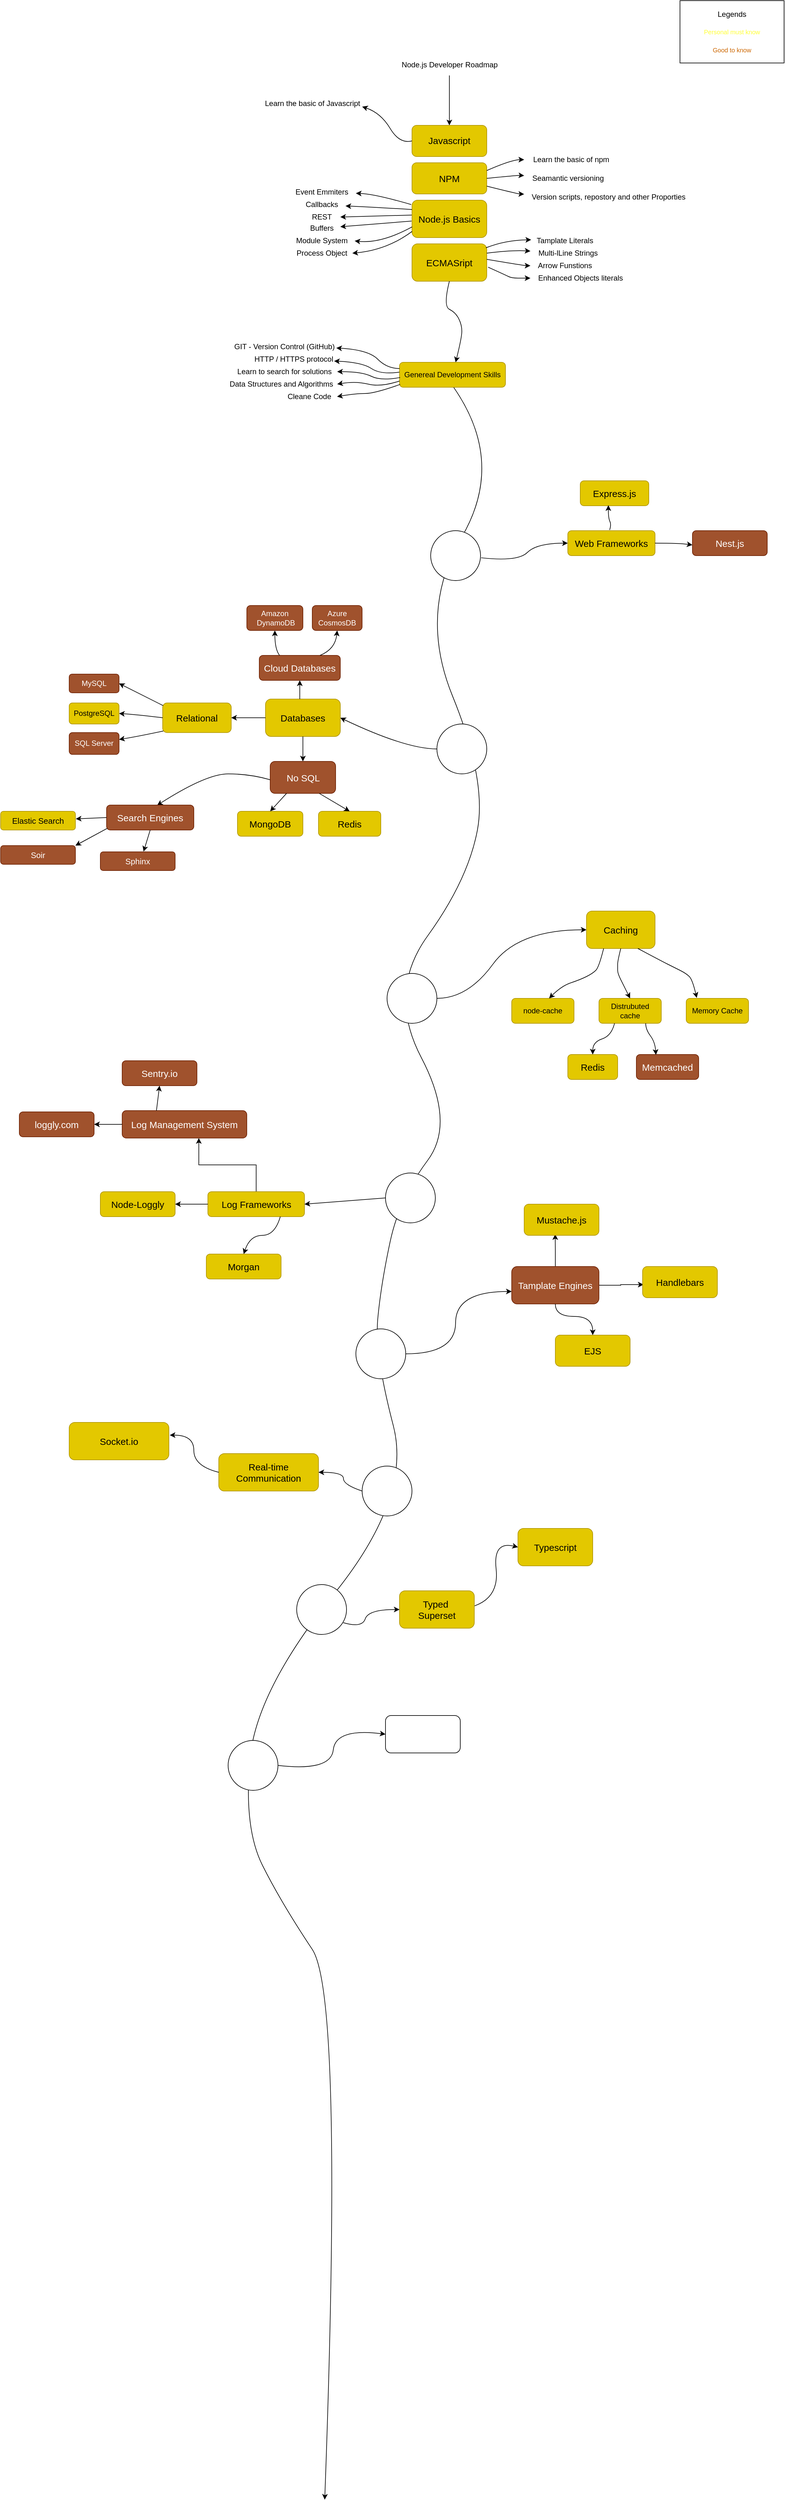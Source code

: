 <mxfile version="21.5.1" type="device">
  <diagram name="Страница 1" id="xnWbYjz5Ll7_fqVEmd-1">
    <mxGraphModel dx="1567" dy="1602" grid="1" gridSize="10" guides="1" tooltips="1" connect="1" arrows="1" fold="1" page="1" pageScale="1" pageWidth="827" pageHeight="1169" math="0" shadow="0">
      <root>
        <mxCell id="0" />
        <mxCell id="1" parent="0" />
        <mxCell id="FXPWLJ47-4g4yJLurUlS-1" value="Node.js Developer Roadmap&lt;br&gt;" style="text;html=1;align=center;verticalAlign=middle;resizable=0;points=[];autosize=1;strokeColor=none;fillColor=none;" vertex="1" parent="1">
          <mxGeometry x="250" y="8" width="180" height="30" as="geometry" />
        </mxCell>
        <mxCell id="FXPWLJ47-4g4yJLurUlS-2" value="" style="endArrow=classic;html=1;rounded=0;" edge="1" parent="1">
          <mxGeometry width="50" height="50" relative="1" as="geometry">
            <mxPoint x="340" y="40" as="sourcePoint" />
            <mxPoint x="340" y="120" as="targetPoint" />
          </mxGeometry>
        </mxCell>
        <mxCell id="FXPWLJ47-4g4yJLurUlS-3" value="&lt;p style=&quot;line-height: 120%;&quot;&gt;&lt;font style=&quot;font-size: 15px;&quot;&gt;Javascript&lt;/font&gt;&lt;/p&gt;" style="rounded=1;whiteSpace=wrap;html=1;fillColor=#e3c800;fontColor=#000000;strokeColor=#B09500;" vertex="1" parent="1">
          <mxGeometry x="280" y="120" width="120" height="50" as="geometry" />
        </mxCell>
        <mxCell id="FXPWLJ47-4g4yJLurUlS-5" value="Legends&lt;br&gt;&lt;font size=&quot;1&quot;&gt;&lt;br&gt;&lt;font color=&quot;#ffff33&quot;&gt;Personal must know&lt;br&gt;&lt;/font&gt;&lt;br&gt;&lt;font color=&quot;#cc6600&quot;&gt;Good to know&lt;/font&gt;&lt;br&gt;&lt;/font&gt;" style="rounded=0;whiteSpace=wrap;html=1;" vertex="1" parent="1">
          <mxGeometry x="710" y="-80" width="167" height="100" as="geometry" />
        </mxCell>
        <mxCell id="FXPWLJ47-4g4yJLurUlS-7" value="" style="curved=1;endArrow=classic;html=1;rounded=0;exitX=0;exitY=0.5;exitDx=0;exitDy=0;" edge="1" parent="1" source="FXPWLJ47-4g4yJLurUlS-3">
          <mxGeometry width="50" height="50" relative="1" as="geometry">
            <mxPoint x="210" y="150" as="sourcePoint" />
            <mxPoint x="200" y="90" as="targetPoint" />
            <Array as="points">
              <mxPoint x="260" y="150" />
              <mxPoint x="230" y="100" />
            </Array>
          </mxGeometry>
        </mxCell>
        <mxCell id="FXPWLJ47-4g4yJLurUlS-8" value="Learn the basic of Javascript" style="text;html=1;align=center;verticalAlign=middle;resizable=0;points=[];autosize=1;strokeColor=none;fillColor=none;" vertex="1" parent="1">
          <mxGeometry x="30" y="70" width="180" height="30" as="geometry" />
        </mxCell>
        <mxCell id="FXPWLJ47-4g4yJLurUlS-9" value="&lt;font style=&quot;font-size: 15px;&quot;&gt;NPM&lt;/font&gt;" style="rounded=1;whiteSpace=wrap;html=1;fillColor=#e3c800;fontColor=#000000;strokeColor=#B09500;" vertex="1" parent="1">
          <mxGeometry x="280" y="180" width="120" height="50" as="geometry" />
        </mxCell>
        <mxCell id="FXPWLJ47-4g4yJLurUlS-11" value="Learn the basic of npm&lt;br&gt;" style="text;html=1;align=center;verticalAlign=middle;resizable=0;points=[];autosize=1;strokeColor=none;fillColor=none;" vertex="1" parent="1">
          <mxGeometry x="460" y="160" width="150" height="30" as="geometry" />
        </mxCell>
        <mxCell id="FXPWLJ47-4g4yJLurUlS-13" value="Seamantic versioning" style="text;html=1;align=center;verticalAlign=middle;resizable=0;points=[];autosize=1;strokeColor=none;fillColor=none;" vertex="1" parent="1">
          <mxGeometry x="460" y="190" width="140" height="30" as="geometry" />
        </mxCell>
        <mxCell id="FXPWLJ47-4g4yJLurUlS-14" value="&lt;div style=&quot;&quot;&gt;&lt;span style=&quot;background-color: initial;&quot;&gt;Version scripts,&amp;nbsp;&lt;/span&gt;&lt;span style=&quot;background-color: initial;&quot;&gt;repostory and other Proporties&lt;/span&gt;&lt;/div&gt;" style="text;html=1;align=center;verticalAlign=middle;resizable=0;points=[];autosize=1;strokeColor=none;fillColor=none;" vertex="1" parent="1">
          <mxGeometry x="460" y="220" width="270" height="30" as="geometry" />
        </mxCell>
        <mxCell id="FXPWLJ47-4g4yJLurUlS-15" value="" style="curved=1;endArrow=classic;html=1;rounded=0;exitX=1;exitY=0.25;exitDx=0;exitDy=0;" edge="1" parent="1" source="FXPWLJ47-4g4yJLurUlS-9" target="FXPWLJ47-4g4yJLurUlS-11">
          <mxGeometry width="50" height="50" relative="1" as="geometry">
            <mxPoint x="414" y="210" as="sourcePoint" />
            <mxPoint x="464" y="160" as="targetPoint" />
            <Array as="points">
              <mxPoint x="440" y="175" />
            </Array>
          </mxGeometry>
        </mxCell>
        <mxCell id="FXPWLJ47-4g4yJLurUlS-16" value="" style="curved=1;endArrow=classic;html=1;rounded=0;exitX=1;exitY=0.5;exitDx=0;exitDy=0;" edge="1" parent="1" source="FXPWLJ47-4g4yJLurUlS-9" target="FXPWLJ47-4g4yJLurUlS-13">
          <mxGeometry width="50" height="50" relative="1" as="geometry">
            <mxPoint x="410" y="203" as="sourcePoint" />
            <mxPoint x="470" y="185" as="targetPoint" />
            <Array as="points">
              <mxPoint x="450" y="200" />
            </Array>
          </mxGeometry>
        </mxCell>
        <mxCell id="FXPWLJ47-4g4yJLurUlS-17" value="" style="curved=1;endArrow=classic;html=1;rounded=0;exitX=1;exitY=0.75;exitDx=0;exitDy=0;" edge="1" parent="1" source="FXPWLJ47-4g4yJLurUlS-9" target="FXPWLJ47-4g4yJLurUlS-14">
          <mxGeometry width="50" height="50" relative="1" as="geometry">
            <mxPoint x="410" y="215" as="sourcePoint" />
            <mxPoint x="470" y="211" as="targetPoint" />
            <Array as="points">
              <mxPoint x="450" y="230" />
            </Array>
          </mxGeometry>
        </mxCell>
        <mxCell id="FXPWLJ47-4g4yJLurUlS-18" value="&lt;font style=&quot;font-size: 15px;&quot;&gt;Node.js Basics&lt;/font&gt;" style="rounded=1;whiteSpace=wrap;html=1;fillColor=#e3c800;fontColor=#000000;strokeColor=#B09500;" vertex="1" parent="1">
          <mxGeometry x="280" y="240" width="120" height="60" as="geometry" />
        </mxCell>
        <mxCell id="FXPWLJ47-4g4yJLurUlS-19" value="Event Emmiters" style="text;html=1;align=center;verticalAlign=middle;resizable=0;points=[];autosize=1;strokeColor=none;fillColor=none;" vertex="1" parent="1">
          <mxGeometry x="80" y="212" width="110" height="30" as="geometry" />
        </mxCell>
        <mxCell id="FXPWLJ47-4g4yJLurUlS-20" value="Callbacks" style="text;html=1;align=center;verticalAlign=middle;resizable=0;points=[];autosize=1;strokeColor=none;fillColor=none;" vertex="1" parent="1">
          <mxGeometry x="95" y="232" width="80" height="30" as="geometry" />
        </mxCell>
        <mxCell id="FXPWLJ47-4g4yJLurUlS-21" value="REST" style="text;html=1;align=center;verticalAlign=middle;resizable=0;points=[];autosize=1;strokeColor=none;fillColor=none;" vertex="1" parent="1">
          <mxGeometry x="105" y="252" width="60" height="30" as="geometry" />
        </mxCell>
        <mxCell id="FXPWLJ47-4g4yJLurUlS-22" value="Buffers" style="text;html=1;align=center;verticalAlign=middle;resizable=0;points=[];autosize=1;strokeColor=none;fillColor=none;" vertex="1" parent="1">
          <mxGeometry x="105" y="270" width="60" height="30" as="geometry" />
        </mxCell>
        <mxCell id="FXPWLJ47-4g4yJLurUlS-23" value="Module System" style="text;html=1;align=center;verticalAlign=middle;resizable=0;points=[];autosize=1;strokeColor=none;fillColor=none;" vertex="1" parent="1">
          <mxGeometry x="80" y="290" width="110" height="30" as="geometry" />
        </mxCell>
        <mxCell id="FXPWLJ47-4g4yJLurUlS-24" value="Process Object" style="text;html=1;align=center;verticalAlign=middle;resizable=0;points=[];autosize=1;strokeColor=none;fillColor=none;" vertex="1" parent="1">
          <mxGeometry x="85" y="310" width="100" height="30" as="geometry" />
        </mxCell>
        <mxCell id="FXPWLJ47-4g4yJLurUlS-25" value="" style="curved=1;endArrow=classic;html=1;rounded=0;exitX=-0.011;exitY=0.117;exitDx=0;exitDy=0;exitPerimeter=0;" edge="1" parent="1" source="FXPWLJ47-4g4yJLurUlS-18" target="FXPWLJ47-4g4yJLurUlS-19">
          <mxGeometry width="50" height="50" relative="1" as="geometry">
            <mxPoint x="210" y="312" as="sourcePoint" />
            <mxPoint x="200" y="220" as="targetPoint" />
            <Array as="points">
              <mxPoint x="220" y="230" />
            </Array>
          </mxGeometry>
        </mxCell>
        <mxCell id="FXPWLJ47-4g4yJLurUlS-26" value="" style="curved=1;endArrow=classic;html=1;rounded=0;exitX=0;exitY=0.25;exitDx=0;exitDy=0;entryX=0.979;entryY=0.574;entryDx=0;entryDy=0;entryPerimeter=0;" edge="1" parent="1" source="FXPWLJ47-4g4yJLurUlS-18" target="FXPWLJ47-4g4yJLurUlS-20">
          <mxGeometry width="50" height="50" relative="1" as="geometry">
            <mxPoint x="274" y="268" as="sourcePoint" />
            <mxPoint x="185" y="250" as="targetPoint" />
            <Array as="points">
              <mxPoint x="215" y="251" />
            </Array>
          </mxGeometry>
        </mxCell>
        <mxCell id="FXPWLJ47-4g4yJLurUlS-27" value="" style="curved=1;endArrow=classic;html=1;rounded=0;exitX=-0.004;exitY=0.398;exitDx=0;exitDy=0;entryX=0.979;entryY=0.574;entryDx=0;entryDy=0;entryPerimeter=0;exitPerimeter=0;" edge="1" parent="1" source="FXPWLJ47-4g4yJLurUlS-18">
          <mxGeometry width="50" height="50" relative="1" as="geometry">
            <mxPoint x="272" y="273" as="sourcePoint" />
            <mxPoint x="165" y="267" as="targetPoint" />
            <Array as="points" />
          </mxGeometry>
        </mxCell>
        <mxCell id="FXPWLJ47-4g4yJLurUlS-28" value="" style="curved=1;endArrow=classic;html=1;rounded=0;exitX=-0.006;exitY=0.559;exitDx=0;exitDy=0;exitPerimeter=0;" edge="1" parent="1" source="FXPWLJ47-4g4yJLurUlS-18" target="FXPWLJ47-4g4yJLurUlS-22">
          <mxGeometry width="50" height="50" relative="1" as="geometry">
            <mxPoint x="290" y="274" as="sourcePoint" />
            <mxPoint x="175" y="277" as="targetPoint" />
            <Array as="points" />
          </mxGeometry>
        </mxCell>
        <mxCell id="FXPWLJ47-4g4yJLurUlS-29" value="" style="curved=1;endArrow=classic;html=1;rounded=0;exitX=0.002;exitY=0.714;exitDx=0;exitDy=0;exitPerimeter=0;entryX=0.982;entryY=0.51;entryDx=0;entryDy=0;entryPerimeter=0;" edge="1" parent="1" source="FXPWLJ47-4g4yJLurUlS-18" target="FXPWLJ47-4g4yJLurUlS-23">
          <mxGeometry width="50" height="50" relative="1" as="geometry">
            <mxPoint x="289" y="284" as="sourcePoint" />
            <mxPoint x="175" y="293" as="targetPoint" />
            <Array as="points">
              <mxPoint x="230" y="310" />
            </Array>
          </mxGeometry>
        </mxCell>
        <mxCell id="FXPWLJ47-4g4yJLurUlS-30" value="" style="curved=1;endArrow=classic;html=1;rounded=0;exitX=0.002;exitY=0.834;exitDx=0;exitDy=0;exitPerimeter=0;entryX=0.993;entryY=0.502;entryDx=0;entryDy=0;entryPerimeter=0;" edge="1" parent="1" source="FXPWLJ47-4g4yJLurUlS-18" target="FXPWLJ47-4g4yJLurUlS-24">
          <mxGeometry width="50" height="50" relative="1" as="geometry">
            <mxPoint x="290" y="293" as="sourcePoint" />
            <mxPoint x="198" y="315" as="targetPoint" />
            <Array as="points">
              <mxPoint x="240" y="320" />
            </Array>
          </mxGeometry>
        </mxCell>
        <mxCell id="FXPWLJ47-4g4yJLurUlS-31" value="&lt;font style=&quot;font-size: 15px;&quot;&gt;ECMASript&lt;/font&gt;" style="rounded=1;whiteSpace=wrap;html=1;fillColor=#e3c800;fontColor=#000000;strokeColor=#B09500;" vertex="1" parent="1">
          <mxGeometry x="280" y="310" width="120" height="60" as="geometry" />
        </mxCell>
        <mxCell id="FXPWLJ47-4g4yJLurUlS-32" value="Tamplate Literals" style="text;html=1;align=center;verticalAlign=middle;resizable=0;points=[];autosize=1;strokeColor=none;fillColor=none;" vertex="1" parent="1">
          <mxGeometry x="470" y="290" width="110" height="30" as="geometry" />
        </mxCell>
        <mxCell id="FXPWLJ47-4g4yJLurUlS-33" value="Multi-lLine Strings" style="text;html=1;align=center;verticalAlign=middle;resizable=0;points=[];autosize=1;strokeColor=none;fillColor=none;" vertex="1" parent="1">
          <mxGeometry x="470" y="310" width="120" height="30" as="geometry" />
        </mxCell>
        <mxCell id="FXPWLJ47-4g4yJLurUlS-34" value="Arrow Funstions" style="text;html=1;align=center;verticalAlign=middle;resizable=0;points=[];autosize=1;strokeColor=none;fillColor=none;" vertex="1" parent="1">
          <mxGeometry x="470" y="330" width="110" height="30" as="geometry" />
        </mxCell>
        <mxCell id="FXPWLJ47-4g4yJLurUlS-35" value="Enhanced Objects literals" style="text;html=1;align=center;verticalAlign=middle;resizable=0;points=[];autosize=1;strokeColor=none;fillColor=none;" vertex="1" parent="1">
          <mxGeometry x="470" y="350" width="160" height="30" as="geometry" />
        </mxCell>
        <mxCell id="FXPWLJ47-4g4yJLurUlS-39" value="" style="curved=1;endArrow=classic;html=1;rounded=0;exitX=0.989;exitY=0.106;exitDx=0;exitDy=0;exitPerimeter=0;entryX=0.011;entryY=0.45;entryDx=0;entryDy=0;entryPerimeter=0;" edge="1" parent="1" source="FXPWLJ47-4g4yJLurUlS-31" target="FXPWLJ47-4g4yJLurUlS-32">
          <mxGeometry width="50" height="50" relative="1" as="geometry">
            <mxPoint x="430" y="330" as="sourcePoint" />
            <mxPoint x="480" y="280" as="targetPoint" />
            <Array as="points">
              <mxPoint x="430" y="304" />
            </Array>
          </mxGeometry>
        </mxCell>
        <mxCell id="FXPWLJ47-4g4yJLurUlS-40" value="" style="curved=1;endArrow=classic;html=1;rounded=0;exitX=1;exitY=0.25;exitDx=0;exitDy=0;" edge="1" parent="1" source="FXPWLJ47-4g4yJLurUlS-31" target="FXPWLJ47-4g4yJLurUlS-33">
          <mxGeometry width="50" height="50" relative="1" as="geometry">
            <mxPoint x="409" y="326" as="sourcePoint" />
            <mxPoint x="481" y="314" as="targetPoint" />
            <Array as="points">
              <mxPoint x="440" y="320" />
            </Array>
          </mxGeometry>
        </mxCell>
        <mxCell id="FXPWLJ47-4g4yJLurUlS-43" value="" style="curved=1;endArrow=classic;html=1;rounded=0;exitX=1;exitY=0.415;exitDx=0;exitDy=0;exitPerimeter=0;" edge="1" parent="1" source="FXPWLJ47-4g4yJLurUlS-31" target="FXPWLJ47-4g4yJLurUlS-34">
          <mxGeometry width="50" height="50" relative="1" as="geometry">
            <mxPoint x="410" y="335" as="sourcePoint" />
            <mxPoint x="480" y="332" as="targetPoint" />
            <Array as="points">
              <mxPoint x="460" y="345" />
            </Array>
          </mxGeometry>
        </mxCell>
        <mxCell id="FXPWLJ47-4g4yJLurUlS-44" value="" style="curved=1;endArrow=classic;html=1;rounded=0;exitX=1.018;exitY=0.624;exitDx=0;exitDy=0;exitPerimeter=0;" edge="1" parent="1" source="FXPWLJ47-4g4yJLurUlS-31" target="FXPWLJ47-4g4yJLurUlS-35">
          <mxGeometry width="50" height="50" relative="1" as="geometry">
            <mxPoint x="410" y="345" as="sourcePoint" />
            <mxPoint x="480" y="355" as="targetPoint" />
            <Array as="points">
              <mxPoint x="430" y="360" />
              <mxPoint x="440" y="365" />
              <mxPoint x="460" y="365" />
            </Array>
          </mxGeometry>
        </mxCell>
        <mxCell id="FXPWLJ47-4g4yJLurUlS-46" value="" style="curved=1;endArrow=classic;html=1;rounded=0;exitX=0.5;exitY=1;exitDx=0;exitDy=0;" edge="1" parent="1" source="FXPWLJ47-4g4yJLurUlS-31">
          <mxGeometry width="50" height="50" relative="1" as="geometry">
            <mxPoint x="330" y="450" as="sourcePoint" />
            <mxPoint x="350" y="500" as="targetPoint" />
            <Array as="points">
              <mxPoint x="330" y="410" />
              <mxPoint x="350" y="420" />
              <mxPoint x="360" y="440" />
              <mxPoint x="360" y="460" />
            </Array>
          </mxGeometry>
        </mxCell>
        <mxCell id="FXPWLJ47-4g4yJLurUlS-47" value="Genereal Development Skills" style="rounded=1;whiteSpace=wrap;html=1;fillColor=#e3c800;fontColor=#000000;strokeColor=#B09500;" vertex="1" parent="1">
          <mxGeometry x="260" y="500" width="170" height="40" as="geometry" />
        </mxCell>
        <mxCell id="FXPWLJ47-4g4yJLurUlS-48" value="GIT - Version Control (GitHub)" style="text;html=1;align=center;verticalAlign=middle;resizable=0;points=[];autosize=1;strokeColor=none;fillColor=none;" vertex="1" parent="1">
          <mxGeometry x="-15" y="460" width="180" height="30" as="geometry" />
        </mxCell>
        <mxCell id="FXPWLJ47-4g4yJLurUlS-49" value="HTTP / HTTPS protocol" style="text;html=1;align=center;verticalAlign=middle;resizable=0;points=[];autosize=1;strokeColor=none;fillColor=none;" vertex="1" parent="1">
          <mxGeometry x="15" y="480" width="150" height="30" as="geometry" />
        </mxCell>
        <mxCell id="FXPWLJ47-4g4yJLurUlS-50" value="Learn to search for solutions" style="text;html=1;align=center;verticalAlign=middle;resizable=0;points=[];autosize=1;strokeColor=none;fillColor=none;" vertex="1" parent="1">
          <mxGeometry x="-10" y="500" width="170" height="30" as="geometry" />
        </mxCell>
        <mxCell id="FXPWLJ47-4g4yJLurUlS-51" value="Data Structures and Algorithms" style="text;html=1;align=center;verticalAlign=middle;resizable=0;points=[];autosize=1;strokeColor=none;fillColor=none;" vertex="1" parent="1">
          <mxGeometry x="-25" y="520" width="190" height="30" as="geometry" />
        </mxCell>
        <mxCell id="FXPWLJ47-4g4yJLurUlS-52" value="" style="curved=1;endArrow=classic;html=1;rounded=0;exitX=0;exitY=0.25;exitDx=0;exitDy=0;entryX=0.957;entryY=-0.098;entryDx=0;entryDy=0;entryPerimeter=0;" edge="1" parent="1" source="FXPWLJ47-4g4yJLurUlS-47" target="FXPWLJ47-4g4yJLurUlS-49">
          <mxGeometry width="50" height="50" relative="1" as="geometry">
            <mxPoint x="190" y="510" as="sourcePoint" />
            <mxPoint x="240" y="460" as="targetPoint" />
            <Array as="points">
              <mxPoint x="240" y="510" />
              <mxPoint x="210" y="480" />
            </Array>
          </mxGeometry>
        </mxCell>
        <mxCell id="FXPWLJ47-4g4yJLurUlS-53" value="" style="curved=1;endArrow=classic;html=1;rounded=0;exitX=-0.001;exitY=0.395;exitDx=0;exitDy=0;exitPerimeter=0;" edge="1" parent="1" source="FXPWLJ47-4g4yJLurUlS-47">
          <mxGeometry width="50" height="50" relative="1" as="geometry">
            <mxPoint x="250" y="530" as="sourcePoint" />
            <mxPoint x="155" y="498" as="targetPoint" />
            <Array as="points">
              <mxPoint x="230" y="520" />
              <mxPoint x="200" y="500" />
            </Array>
          </mxGeometry>
        </mxCell>
        <mxCell id="FXPWLJ47-4g4yJLurUlS-54" value="" style="curved=1;endArrow=classic;html=1;rounded=0;exitX=0.006;exitY=0.608;exitDx=0;exitDy=0;exitPerimeter=0;" edge="1" parent="1" source="FXPWLJ47-4g4yJLurUlS-47" target="FXPWLJ47-4g4yJLurUlS-50">
          <mxGeometry width="50" height="50" relative="1" as="geometry">
            <mxPoint x="270" y="526" as="sourcePoint" />
            <mxPoint x="165" y="508" as="targetPoint" />
            <Array as="points">
              <mxPoint x="230" y="530" />
              <mxPoint x="200" y="515" />
            </Array>
          </mxGeometry>
        </mxCell>
        <mxCell id="FXPWLJ47-4g4yJLurUlS-55" value="" style="curved=1;endArrow=classic;html=1;rounded=0;exitX=0;exitY=0.75;exitDx=0;exitDy=0;entryX=0.974;entryY=0.5;entryDx=0;entryDy=0;entryPerimeter=0;" edge="1" parent="1" source="FXPWLJ47-4g4yJLurUlS-47" target="FXPWLJ47-4g4yJLurUlS-51">
          <mxGeometry width="50" height="50" relative="1" as="geometry">
            <mxPoint x="260" y="558" as="sourcePoint" />
            <mxPoint x="155" y="540" as="targetPoint" />
            <Array as="points">
              <mxPoint x="230" y="540" />
              <mxPoint x="190" y="530" />
            </Array>
          </mxGeometry>
        </mxCell>
        <mxCell id="FXPWLJ47-4g4yJLurUlS-56" value="Cleane Code" style="text;html=1;align=center;verticalAlign=middle;resizable=0;points=[];autosize=1;strokeColor=none;fillColor=none;" vertex="1" parent="1">
          <mxGeometry x="70" y="540" width="90" height="30" as="geometry" />
        </mxCell>
        <mxCell id="FXPWLJ47-4g4yJLurUlS-57" value="" style="curved=1;endArrow=classic;html=1;rounded=0;exitX=0.006;exitY=0.886;exitDx=0;exitDy=0;entryX=0.997;entryY=0.501;entryDx=0;entryDy=0;entryPerimeter=0;exitPerimeter=0;" edge="1" parent="1" source="FXPWLJ47-4g4yJLurUlS-47" target="FXPWLJ47-4g4yJLurUlS-56">
          <mxGeometry width="50" height="50" relative="1" as="geometry">
            <mxPoint x="270" y="540" as="sourcePoint" />
            <mxPoint x="170" y="545" as="targetPoint" />
            <Array as="points">
              <mxPoint x="220" y="550" />
              <mxPoint x="190" y="550" />
            </Array>
          </mxGeometry>
        </mxCell>
        <mxCell id="FXPWLJ47-4g4yJLurUlS-58" value="" style="curved=1;endArrow=classic;html=1;rounded=0;exitX=0.512;exitY=1.01;exitDx=0;exitDy=0;exitPerimeter=0;" edge="1" parent="1" source="FXPWLJ47-4g4yJLurUlS-47">
          <mxGeometry width="50" height="50" relative="1" as="geometry">
            <mxPoint x="360" y="580" as="sourcePoint" />
            <mxPoint x="140" y="3927.454" as="targetPoint" />
            <Array as="points">
              <mxPoint x="430" y="660" />
              <mxPoint x="290" y="900" />
              <mxPoint x="400" y="1170" />
              <mxPoint x="370" y="1330" />
              <mxPoint x="240" y="1510" />
              <mxPoint x="350" y="1720" />
              <mxPoint x="260" y="1840" />
              <mxPoint x="230" y="1980" />
              <mxPoint x="220" y="2090" />
              <mxPoint x="280" y="2320" />
              <mxPoint x="30" y="2630" />
              <mxPoint x="10" y="2850" />
              <mxPoint x="70" y="2970" />
              <mxPoint x="170" y="3120" />
            </Array>
          </mxGeometry>
        </mxCell>
        <mxCell id="FXPWLJ47-4g4yJLurUlS-60" value="" style="ellipse;whiteSpace=wrap;html=1;aspect=fixed;" vertex="1" parent="1">
          <mxGeometry x="310" y="770" width="80" height="80" as="geometry" />
        </mxCell>
        <mxCell id="FXPWLJ47-4g4yJLurUlS-61" value="" style="curved=1;endArrow=classic;html=1;rounded=0;exitX=1.013;exitY=0.543;exitDx=0;exitDy=0;exitPerimeter=0;" edge="1" parent="1" source="FXPWLJ47-4g4yJLurUlS-60">
          <mxGeometry width="50" height="50" relative="1" as="geometry">
            <mxPoint x="480" y="840" as="sourcePoint" />
            <mxPoint x="530" y="790" as="targetPoint" />
            <Array as="points">
              <mxPoint x="450" y="820" />
              <mxPoint x="480" y="790" />
            </Array>
          </mxGeometry>
        </mxCell>
        <mxCell id="FXPWLJ47-4g4yJLurUlS-62" value="&lt;font style=&quot;font-size: 15px;&quot;&gt;Web Frameworks&lt;/font&gt;" style="rounded=1;whiteSpace=wrap;html=1;fillColor=#e3c800;fontColor=#000000;strokeColor=#B09500;" vertex="1" parent="1">
          <mxGeometry x="530" y="770" width="140" height="40" as="geometry" />
        </mxCell>
        <mxCell id="FXPWLJ47-4g4yJLurUlS-63" value="&lt;font style=&quot;font-size: 15px;&quot;&gt;Express.js&lt;/font&gt;" style="rounded=1;whiteSpace=wrap;html=1;fillColor=#e3c800;fontColor=#000000;strokeColor=#B09500;" vertex="1" parent="1">
          <mxGeometry x="550" y="690" width="110" height="40" as="geometry" />
        </mxCell>
        <mxCell id="FXPWLJ47-4g4yJLurUlS-64" value="" style="curved=1;endArrow=classic;html=1;rounded=0;entryX=0.41;entryY=0.979;entryDx=0;entryDy=0;entryPerimeter=0;exitX=0.48;exitY=-0.03;exitDx=0;exitDy=0;exitPerimeter=0;" edge="1" parent="1" source="FXPWLJ47-4g4yJLurUlS-62" target="FXPWLJ47-4g4yJLurUlS-63">
          <mxGeometry width="50" height="50" relative="1" as="geometry">
            <mxPoint x="670" y="740" as="sourcePoint" />
            <mxPoint x="720" y="690" as="targetPoint" />
            <Array as="points">
              <mxPoint x="600" y="760" />
              <mxPoint x="595" y="750" />
            </Array>
          </mxGeometry>
        </mxCell>
        <mxCell id="FXPWLJ47-4g4yJLurUlS-65" value="&lt;font style=&quot;font-size: 15px;&quot;&gt;Nest.js&lt;/font&gt;" style="rounded=1;whiteSpace=wrap;html=1;fillColor=#a0522d;fontColor=#ffffff;strokeColor=#6D1F00;" vertex="1" parent="1">
          <mxGeometry x="730" y="770" width="120" height="40" as="geometry" />
        </mxCell>
        <mxCell id="FXPWLJ47-4g4yJLurUlS-66" value="" style="curved=1;endArrow=classic;html=1;rounded=0;exitX=1;exitY=0.5;exitDx=0;exitDy=0;" edge="1" parent="1" source="FXPWLJ47-4g4yJLurUlS-62">
          <mxGeometry width="50" height="50" relative="1" as="geometry">
            <mxPoint x="730" y="750" as="sourcePoint" />
            <mxPoint x="730" y="793" as="targetPoint" />
            <Array as="points">
              <mxPoint x="710" y="790" />
            </Array>
          </mxGeometry>
        </mxCell>
        <mxCell id="FXPWLJ47-4g4yJLurUlS-67" value="" style="ellipse;whiteSpace=wrap;html=1;aspect=fixed;" vertex="1" parent="1">
          <mxGeometry x="320" y="1080" width="80" height="80" as="geometry" />
        </mxCell>
        <mxCell id="FXPWLJ47-4g4yJLurUlS-69" value="" style="curved=1;endArrow=classic;html=1;rounded=0;exitX=0;exitY=0.5;exitDx=0;exitDy=0;entryX=1;entryY=0.5;entryDx=0;entryDy=0;" edge="1" parent="1" source="FXPWLJ47-4g4yJLurUlS-67" target="FXPWLJ47-4g4yJLurUlS-70">
          <mxGeometry width="50" height="50" relative="1" as="geometry">
            <mxPoint x="220" y="1120" as="sourcePoint" />
            <mxPoint x="170" y="1070" as="targetPoint" />
            <Array as="points">
              <mxPoint x="270" y="1120" />
            </Array>
          </mxGeometry>
        </mxCell>
        <mxCell id="FXPWLJ47-4g4yJLurUlS-70" value="&lt;font style=&quot;font-size: 15px;&quot;&gt;Databases&lt;/font&gt;" style="rounded=1;whiteSpace=wrap;html=1;fillColor=#e3c800;fontColor=#000000;strokeColor=#B09500;" vertex="1" parent="1">
          <mxGeometry x="45" y="1040" width="120" height="60" as="geometry" />
        </mxCell>
        <mxCell id="FXPWLJ47-4g4yJLurUlS-71" value="&lt;font style=&quot;font-size: 15px;&quot;&gt;Cloud Databases&lt;/font&gt;" style="rounded=1;whiteSpace=wrap;html=1;fillColor=#a0522d;fontColor=#ffffff;strokeColor=#6D1F00;" vertex="1" parent="1">
          <mxGeometry x="35" y="970" width="130" height="40" as="geometry" />
        </mxCell>
        <mxCell id="FXPWLJ47-4g4yJLurUlS-72" value="" style="endArrow=classic;html=1;rounded=0;entryX=0.5;entryY=1;entryDx=0;entryDy=0;" edge="1" parent="1" target="FXPWLJ47-4g4yJLurUlS-71">
          <mxGeometry width="50" height="50" relative="1" as="geometry">
            <mxPoint x="100" y="1040" as="sourcePoint" />
            <mxPoint x="150" y="990" as="targetPoint" />
          </mxGeometry>
        </mxCell>
        <mxCell id="FXPWLJ47-4g4yJLurUlS-73" value="Azure &lt;br&gt;CosmosDB" style="rounded=1;whiteSpace=wrap;html=1;fillColor=#a0522d;fontColor=#ffffff;strokeColor=#6D1F00;" vertex="1" parent="1">
          <mxGeometry x="120" y="890" width="80" height="40" as="geometry" />
        </mxCell>
        <mxCell id="FXPWLJ47-4g4yJLurUlS-74" value="Amazon&lt;br&gt;&amp;nbsp;DynamoDB" style="rounded=1;whiteSpace=wrap;html=1;fillColor=#a0522d;fontColor=#ffffff;strokeColor=#6D1F00;" vertex="1" parent="1">
          <mxGeometry x="15" y="890" width="90" height="40" as="geometry" />
        </mxCell>
        <mxCell id="FXPWLJ47-4g4yJLurUlS-75" value="" style="curved=1;endArrow=classic;html=1;rounded=0;entryX=0.5;entryY=1;entryDx=0;entryDy=0;exitX=0.25;exitY=0;exitDx=0;exitDy=0;" edge="1" parent="1" source="FXPWLJ47-4g4yJLurUlS-71" target="FXPWLJ47-4g4yJLurUlS-74">
          <mxGeometry width="50" height="50" relative="1" as="geometry">
            <mxPoint x="60" y="990" as="sourcePoint" />
            <mxPoint x="110" y="940" as="targetPoint" />
            <Array as="points">
              <mxPoint x="60" y="960" />
            </Array>
          </mxGeometry>
        </mxCell>
        <mxCell id="FXPWLJ47-4g4yJLurUlS-76" value="" style="curved=1;endArrow=classic;html=1;rounded=0;entryX=0.5;entryY=1;entryDx=0;entryDy=0;exitX=0.75;exitY=0;exitDx=0;exitDy=0;" edge="1" parent="1" source="FXPWLJ47-4g4yJLurUlS-71" target="FXPWLJ47-4g4yJLurUlS-73">
          <mxGeometry width="50" height="50" relative="1" as="geometry">
            <mxPoint x="170" y="970" as="sourcePoint" />
            <mxPoint x="157" y="940" as="targetPoint" />
            <Array as="points">
              <mxPoint x="157" y="960" />
            </Array>
          </mxGeometry>
        </mxCell>
        <mxCell id="FXPWLJ47-4g4yJLurUlS-77" value="&lt;font style=&quot;font-size: 15px;&quot;&gt;Relational&lt;/font&gt;" style="rounded=1;whiteSpace=wrap;html=1;fillColor=#e3c800;fontColor=#000000;strokeColor=#B09500;" vertex="1" parent="1">
          <mxGeometry x="-120" y="1046.25" width="110" height="47.5" as="geometry" />
        </mxCell>
        <mxCell id="FXPWLJ47-4g4yJLurUlS-78" value="" style="endArrow=classic;html=1;rounded=0;exitX=0;exitY=0.5;exitDx=0;exitDy=0;entryX=1;entryY=0.5;entryDx=0;entryDy=0;" edge="1" parent="1" source="FXPWLJ47-4g4yJLurUlS-70" target="FXPWLJ47-4g4yJLurUlS-77">
          <mxGeometry width="50" height="50" relative="1" as="geometry">
            <mxPoint x="-90" y="1060" as="sourcePoint" />
            <mxPoint x="-40" y="1010" as="targetPoint" />
          </mxGeometry>
        </mxCell>
        <mxCell id="FXPWLJ47-4g4yJLurUlS-79" value="MySQL" style="rounded=1;whiteSpace=wrap;html=1;fillColor=#a0522d;fontColor=#ffffff;strokeColor=#6D1F00;" vertex="1" parent="1">
          <mxGeometry x="-270" y="1000" width="80" height="30" as="geometry" />
        </mxCell>
        <mxCell id="FXPWLJ47-4g4yJLurUlS-81" value="PostgreSQL" style="rounded=1;whiteSpace=wrap;html=1;fillColor=#e3c800;fontColor=#000000;strokeColor=#B09500;" vertex="1" parent="1">
          <mxGeometry x="-270" y="1046.25" width="80" height="33.75" as="geometry" />
        </mxCell>
        <mxCell id="FXPWLJ47-4g4yJLurUlS-82" value="SQL Server" style="rounded=1;whiteSpace=wrap;html=1;fillColor=#a0522d;fontColor=#ffffff;strokeColor=#6D1F00;" vertex="1" parent="1">
          <mxGeometry x="-270" y="1093.75" width="80" height="35" as="geometry" />
        </mxCell>
        <mxCell id="FXPWLJ47-4g4yJLurUlS-83" value="" style="curved=1;endArrow=classic;html=1;rounded=0;entryX=1;entryY=0.5;entryDx=0;entryDy=0;exitX=0.007;exitY=0.09;exitDx=0;exitDy=0;exitPerimeter=0;" edge="1" parent="1" source="FXPWLJ47-4g4yJLurUlS-77" target="FXPWLJ47-4g4yJLurUlS-79">
          <mxGeometry width="50" height="50" relative="1" as="geometry">
            <mxPoint x="-190" y="1080" as="sourcePoint" />
            <mxPoint x="-140" y="1030" as="targetPoint" />
            <Array as="points">
              <mxPoint x="-180" y="1020" />
            </Array>
          </mxGeometry>
        </mxCell>
        <mxCell id="FXPWLJ47-4g4yJLurUlS-84" value="" style="curved=1;endArrow=classic;html=1;rounded=0;entryX=1;entryY=0.5;entryDx=0;entryDy=0;exitX=0;exitY=0.5;exitDx=0;exitDy=0;" edge="1" parent="1" source="FXPWLJ47-4g4yJLurUlS-77" target="FXPWLJ47-4g4yJLurUlS-81">
          <mxGeometry width="50" height="50" relative="1" as="geometry">
            <mxPoint x="-150" y="1086" as="sourcePoint" />
            <mxPoint x="-211" y="1030" as="targetPoint" />
            <Array as="points">
              <mxPoint x="-161" y="1065" />
            </Array>
          </mxGeometry>
        </mxCell>
        <mxCell id="FXPWLJ47-4g4yJLurUlS-85" value="" style="curved=1;endArrow=classic;html=1;rounded=0;exitX=0.01;exitY=0.947;exitDx=0;exitDy=0;exitPerimeter=0;" edge="1" parent="1" source="FXPWLJ47-4g4yJLurUlS-77" target="FXPWLJ47-4g4yJLurUlS-82">
          <mxGeometry width="50" height="50" relative="1" as="geometry">
            <mxPoint x="-150" y="1114.75" as="sourcePoint" />
            <mxPoint x="-210" y="1107.75" as="targetPoint" />
            <Array as="points">
              <mxPoint x="-160" y="1100" />
            </Array>
          </mxGeometry>
        </mxCell>
        <mxCell id="FXPWLJ47-4g4yJLurUlS-87" value="&lt;font style=&quot;font-size: 15px;&quot;&gt;No SQL&lt;/font&gt;" style="rounded=1;whiteSpace=wrap;html=1;fillColor=#a0522d;fontColor=#ffffff;strokeColor=#6D1F00;" vertex="1" parent="1">
          <mxGeometry x="52.5" y="1140" width="105" height="51.25" as="geometry" />
        </mxCell>
        <mxCell id="FXPWLJ47-4g4yJLurUlS-88" value="&lt;font style=&quot;font-size: 15px;&quot;&gt;MongoDB&lt;/font&gt;" style="rounded=1;whiteSpace=wrap;html=1;fillColor=#e3c800;fontColor=#000000;strokeColor=#B09500;" vertex="1" parent="1">
          <mxGeometry y="1220" width="105" height="40" as="geometry" />
        </mxCell>
        <mxCell id="FXPWLJ47-4g4yJLurUlS-89" value="&lt;font style=&quot;font-size: 15px;&quot;&gt;Redis&lt;/font&gt;" style="rounded=1;whiteSpace=wrap;html=1;fillColor=#e3c800;fontColor=#000000;strokeColor=#B09500;" vertex="1" parent="1">
          <mxGeometry x="130" y="1220" width="100" height="40" as="geometry" />
        </mxCell>
        <mxCell id="FXPWLJ47-4g4yJLurUlS-90" value="" style="endArrow=classic;html=1;rounded=0;exitX=0.5;exitY=1;exitDx=0;exitDy=0;entryX=0.5;entryY=0;entryDx=0;entryDy=0;" edge="1" parent="1" source="FXPWLJ47-4g4yJLurUlS-70" target="FXPWLJ47-4g4yJLurUlS-87">
          <mxGeometry width="50" height="50" relative="1" as="geometry">
            <mxPoint x="90" y="1190" as="sourcePoint" />
            <mxPoint x="140" y="1140" as="targetPoint" />
          </mxGeometry>
        </mxCell>
        <mxCell id="FXPWLJ47-4g4yJLurUlS-91" value="" style="endArrow=classic;html=1;rounded=0;exitX=0.25;exitY=1;exitDx=0;exitDy=0;entryX=0.5;entryY=0;entryDx=0;entryDy=0;" edge="1" parent="1" source="FXPWLJ47-4g4yJLurUlS-87" target="FXPWLJ47-4g4yJLurUlS-88">
          <mxGeometry width="50" height="50" relative="1" as="geometry">
            <mxPoint x="90" y="1210" as="sourcePoint" />
            <mxPoint x="140" y="1160" as="targetPoint" />
          </mxGeometry>
        </mxCell>
        <mxCell id="FXPWLJ47-4g4yJLurUlS-92" value="" style="endArrow=classic;html=1;rounded=0;exitX=0.75;exitY=1;exitDx=0;exitDy=0;entryX=0.5;entryY=0;entryDx=0;entryDy=0;" edge="1" parent="1" source="FXPWLJ47-4g4yJLurUlS-87" target="FXPWLJ47-4g4yJLurUlS-89">
          <mxGeometry width="50" height="50" relative="1" as="geometry">
            <mxPoint x="89" y="1201" as="sourcePoint" />
            <mxPoint x="63" y="1230" as="targetPoint" />
          </mxGeometry>
        </mxCell>
        <mxCell id="FXPWLJ47-4g4yJLurUlS-93" value="" style="curved=1;endArrow=classic;html=1;rounded=0;entryX=0.579;entryY=0.011;entryDx=0;entryDy=0;entryPerimeter=0;exitX=-0.002;exitY=0.573;exitDx=0;exitDy=0;exitPerimeter=0;" edge="1" parent="1" source="FXPWLJ47-4g4yJLurUlS-87" target="FXPWLJ47-4g4yJLurUlS-94">
          <mxGeometry width="50" height="50" relative="1" as="geometry">
            <mxPoint x="50" y="1170" as="sourcePoint" />
            <mxPoint x="-100" y="1210" as="targetPoint" />
            <Array as="points">
              <mxPoint x="20" y="1160" />
              <mxPoint x="-50" y="1160" />
            </Array>
          </mxGeometry>
        </mxCell>
        <mxCell id="FXPWLJ47-4g4yJLurUlS-94" value="&lt;font style=&quot;font-size: 15px;&quot;&gt;Search Engines&lt;/font&gt;" style="rounded=1;whiteSpace=wrap;html=1;fillColor=#a0522d;fontColor=#ffffff;strokeColor=#6D1F00;" vertex="1" parent="1">
          <mxGeometry x="-210" y="1210" width="140" height="40" as="geometry" />
        </mxCell>
        <mxCell id="FXPWLJ47-4g4yJLurUlS-95" value="&lt;font style=&quot;font-size: 13px;&quot;&gt;Elastic Search&lt;/font&gt;" style="rounded=1;whiteSpace=wrap;html=1;fillColor=#e3c800;fontColor=#000000;strokeColor=#B09500;" vertex="1" parent="1">
          <mxGeometry x="-380" y="1220" width="120" height="30" as="geometry" />
        </mxCell>
        <mxCell id="FXPWLJ47-4g4yJLurUlS-97" value="&lt;span style=&quot;font-size: 13px;&quot;&gt;Soir&lt;/span&gt;" style="rounded=1;whiteSpace=wrap;html=1;fillColor=#a0522d;fontColor=#ffffff;strokeColor=#6D1F00;" vertex="1" parent="1">
          <mxGeometry x="-380" y="1275" width="120" height="30" as="geometry" />
        </mxCell>
        <mxCell id="FXPWLJ47-4g4yJLurUlS-98" value="&lt;font style=&quot;font-size: 13px;&quot;&gt;Sphinx&lt;/font&gt;" style="rounded=1;whiteSpace=wrap;html=1;fillColor=#a0522d;fontColor=#ffffff;strokeColor=#6D1F00;" vertex="1" parent="1">
          <mxGeometry x="-220" y="1285" width="120" height="30" as="geometry" />
        </mxCell>
        <mxCell id="FXPWLJ47-4g4yJLurUlS-99" value="" style="endArrow=classic;html=1;rounded=0;entryX=1.005;entryY=0.404;entryDx=0;entryDy=0;entryPerimeter=0;exitX=0;exitY=0.5;exitDx=0;exitDy=0;" edge="1" parent="1" source="FXPWLJ47-4g4yJLurUlS-94" target="FXPWLJ47-4g4yJLurUlS-95">
          <mxGeometry width="50" height="50" relative="1" as="geometry">
            <mxPoint x="-230" y="1270" as="sourcePoint" />
            <mxPoint x="-180" y="1220" as="targetPoint" />
          </mxGeometry>
        </mxCell>
        <mxCell id="FXPWLJ47-4g4yJLurUlS-100" value="" style="endArrow=classic;html=1;rounded=0;entryX=1;entryY=0;entryDx=0;entryDy=0;exitX=0.008;exitY=0.934;exitDx=0;exitDy=0;exitPerimeter=0;" edge="1" parent="1" source="FXPWLJ47-4g4yJLurUlS-94" target="FXPWLJ47-4g4yJLurUlS-97">
          <mxGeometry width="50" height="50" relative="1" as="geometry">
            <mxPoint x="-180" y="1240" as="sourcePoint" />
            <mxPoint x="-219" y="1237" as="targetPoint" />
          </mxGeometry>
        </mxCell>
        <mxCell id="FXPWLJ47-4g4yJLurUlS-101" value="" style="endArrow=classic;html=1;rounded=0;entryX=0.578;entryY=-0.016;entryDx=0;entryDy=0;entryPerimeter=0;exitX=0.5;exitY=1;exitDx=0;exitDy=0;" edge="1" parent="1" source="FXPWLJ47-4g4yJLurUlS-94" target="FXPWLJ47-4g4yJLurUlS-98">
          <mxGeometry width="50" height="50" relative="1" as="geometry">
            <mxPoint x="-170" y="1250" as="sourcePoint" />
            <mxPoint x="-209" y="1247" as="targetPoint" />
          </mxGeometry>
        </mxCell>
        <mxCell id="FXPWLJ47-4g4yJLurUlS-102" value="" style="ellipse;whiteSpace=wrap;html=1;aspect=fixed;" vertex="1" parent="1">
          <mxGeometry x="240" y="1480" width="80" height="80" as="geometry" />
        </mxCell>
        <mxCell id="FXPWLJ47-4g4yJLurUlS-104" value="" style="curved=1;endArrow=classic;html=1;rounded=0;" edge="1" parent="1">
          <mxGeometry width="50" height="50" relative="1" as="geometry">
            <mxPoint x="320" y="1520" as="sourcePoint" />
            <mxPoint x="560" y="1410" as="targetPoint" />
            <Array as="points">
              <mxPoint x="370" y="1520" />
              <mxPoint x="450" y="1410" />
            </Array>
          </mxGeometry>
        </mxCell>
        <mxCell id="FXPWLJ47-4g4yJLurUlS-105" value="&lt;font style=&quot;font-size: 15px;&quot;&gt;Caching&lt;/font&gt;" style="rounded=1;whiteSpace=wrap;html=1;fillColor=#e3c800;fontColor=#000000;strokeColor=#B09500;" vertex="1" parent="1">
          <mxGeometry x="560" y="1380" width="110" height="60" as="geometry" />
        </mxCell>
        <mxCell id="FXPWLJ47-4g4yJLurUlS-106" value="node-cache" style="rounded=1;whiteSpace=wrap;html=1;fillColor=#e3c800;fontColor=#000000;strokeColor=#B09500;" vertex="1" parent="1">
          <mxGeometry x="440" y="1520" width="100" height="40" as="geometry" />
        </mxCell>
        <mxCell id="FXPWLJ47-4g4yJLurUlS-107" value="Distrubuted&lt;br&gt;cache" style="rounded=1;whiteSpace=wrap;html=1;fillColor=#e3c800;fontColor=#000000;strokeColor=#B09500;" vertex="1" parent="1">
          <mxGeometry x="580" y="1520" width="100" height="40" as="geometry" />
        </mxCell>
        <mxCell id="FXPWLJ47-4g4yJLurUlS-108" value="Memory Cache" style="rounded=1;whiteSpace=wrap;html=1;fillColor=#e3c800;fontColor=#000000;strokeColor=#B09500;" vertex="1" parent="1">
          <mxGeometry x="720" y="1520" width="100" height="40" as="geometry" />
        </mxCell>
        <mxCell id="FXPWLJ47-4g4yJLurUlS-109" value="" style="curved=1;endArrow=classic;html=1;rounded=0;entryX=0.6;entryY=0;entryDx=0;entryDy=0;entryPerimeter=0;exitX=0.25;exitY=1;exitDx=0;exitDy=0;" edge="1" parent="1" source="FXPWLJ47-4g4yJLurUlS-105" target="FXPWLJ47-4g4yJLurUlS-106">
          <mxGeometry width="50" height="50" relative="1" as="geometry">
            <mxPoint x="510" y="1470" as="sourcePoint" />
            <mxPoint x="600" y="1450" as="targetPoint" />
            <Array as="points">
              <mxPoint x="580" y="1470" />
              <mxPoint x="570" y="1480" />
              <mxPoint x="550" y="1490" />
              <mxPoint x="520" y="1500" />
            </Array>
          </mxGeometry>
        </mxCell>
        <mxCell id="FXPWLJ47-4g4yJLurUlS-110" value="" style="curved=1;endArrow=classic;html=1;rounded=0;entryX=0.5;entryY=0;entryDx=0;entryDy=0;exitX=0.5;exitY=1;exitDx=0;exitDy=0;" edge="1" parent="1" source="FXPWLJ47-4g4yJLurUlS-105" target="FXPWLJ47-4g4yJLurUlS-107">
          <mxGeometry width="50" height="50" relative="1" as="geometry">
            <mxPoint x="598" y="1450" as="sourcePoint" />
            <mxPoint x="510" y="1530" as="targetPoint" />
            <Array as="points">
              <mxPoint x="610" y="1460" />
              <mxPoint x="610" y="1470" />
              <mxPoint x="610" y="1480" />
              <mxPoint x="620" y="1500" />
            </Array>
          </mxGeometry>
        </mxCell>
        <mxCell id="FXPWLJ47-4g4yJLurUlS-111" value="" style="curved=1;endArrow=classic;html=1;rounded=0;entryX=0.169;entryY=-0.02;entryDx=0;entryDy=0;entryPerimeter=0;exitX=0.75;exitY=1;exitDx=0;exitDy=0;" edge="1" parent="1" source="FXPWLJ47-4g4yJLurUlS-105" target="FXPWLJ47-4g4yJLurUlS-108">
          <mxGeometry width="50" height="50" relative="1" as="geometry">
            <mxPoint x="768" y="1420" as="sourcePoint" />
            <mxPoint x="680" y="1500" as="targetPoint" />
            <Array as="points">
              <mxPoint x="680" y="1460" />
              <mxPoint x="700" y="1470" />
              <mxPoint x="720" y="1480" />
              <mxPoint x="730" y="1490" />
            </Array>
          </mxGeometry>
        </mxCell>
        <mxCell id="FXPWLJ47-4g4yJLurUlS-112" value="&lt;font style=&quot;font-size: 15px;&quot;&gt;Redis&lt;/font&gt;" style="rounded=1;whiteSpace=wrap;html=1;fillColor=#e3c800;fontColor=#000000;strokeColor=#B09500;" vertex="1" parent="1">
          <mxGeometry x="530" y="1610" width="80" height="40" as="geometry" />
        </mxCell>
        <mxCell id="FXPWLJ47-4g4yJLurUlS-113" value="&lt;span style=&quot;font-size: 15px;&quot;&gt;Memcached&lt;/span&gt;" style="rounded=1;whiteSpace=wrap;html=1;fillColor=#a0522d;fontColor=#ffffff;strokeColor=#6D1F00;" vertex="1" parent="1">
          <mxGeometry x="640" y="1610" width="100" height="40" as="geometry" />
        </mxCell>
        <mxCell id="FXPWLJ47-4g4yJLurUlS-114" value="" style="curved=1;endArrow=classic;html=1;rounded=0;entryX=0.5;entryY=0;entryDx=0;entryDy=0;exitX=0.25;exitY=1;exitDx=0;exitDy=0;" edge="1" parent="1" source="FXPWLJ47-4g4yJLurUlS-107" target="FXPWLJ47-4g4yJLurUlS-112">
          <mxGeometry width="50" height="50" relative="1" as="geometry">
            <mxPoint x="530" y="1580" as="sourcePoint" />
            <mxPoint x="620" y="1570" as="targetPoint" />
            <Array as="points">
              <mxPoint x="600" y="1580" />
              <mxPoint x="570" y="1590" />
            </Array>
          </mxGeometry>
        </mxCell>
        <mxCell id="FXPWLJ47-4g4yJLurUlS-115" value="" style="curved=1;endArrow=classic;html=1;rounded=0;entryX=0.314;entryY=0.015;entryDx=0;entryDy=0;exitX=0.75;exitY=1;exitDx=0;exitDy=0;entryPerimeter=0;" edge="1" parent="1" source="FXPWLJ47-4g4yJLurUlS-107" target="FXPWLJ47-4g4yJLurUlS-113">
          <mxGeometry width="50" height="50" relative="1" as="geometry">
            <mxPoint x="615" y="1570" as="sourcePoint" />
            <mxPoint x="580" y="1620" as="targetPoint" />
            <Array as="points">
              <mxPoint x="655" y="1570" />
              <mxPoint x="670" y="1590" />
            </Array>
          </mxGeometry>
        </mxCell>
        <mxCell id="FXPWLJ47-4g4yJLurUlS-116" value="" style="ellipse;whiteSpace=wrap;html=1;aspect=fixed;" vertex="1" parent="1">
          <mxGeometry x="237.5" y="1800" width="80" height="80" as="geometry" />
        </mxCell>
        <mxCell id="FXPWLJ47-4g4yJLurUlS-125" style="edgeStyle=orthogonalEdgeStyle;rounded=0;orthogonalLoop=1;jettySize=auto;html=1;exitX=0.5;exitY=0;exitDx=0;exitDy=0;entryX=0.615;entryY=1;entryDx=0;entryDy=0;entryPerimeter=0;" edge="1" parent="1" source="FXPWLJ47-4g4yJLurUlS-119" target="FXPWLJ47-4g4yJLurUlS-123">
          <mxGeometry relative="1" as="geometry" />
        </mxCell>
        <mxCell id="FXPWLJ47-4g4yJLurUlS-119" value="&lt;font style=&quot;font-size: 15px;&quot;&gt;Log Frameworks&lt;/font&gt;" style="rounded=1;whiteSpace=wrap;html=1;fillColor=#e3c800;fontColor=#000000;strokeColor=#B09500;" vertex="1" parent="1">
          <mxGeometry x="-47.5" y="1830" width="155" height="40" as="geometry" />
        </mxCell>
        <mxCell id="FXPWLJ47-4g4yJLurUlS-122" value="" style="endArrow=classic;html=1;rounded=0;entryX=1;entryY=0.5;entryDx=0;entryDy=0;exitX=0;exitY=0.5;exitDx=0;exitDy=0;" edge="1" parent="1" source="FXPWLJ47-4g4yJLurUlS-116" target="FXPWLJ47-4g4yJLurUlS-119">
          <mxGeometry width="50" height="50" relative="1" as="geometry">
            <mxPoint x="37.5" y="1840" as="sourcePoint" />
            <mxPoint x="87.5" y="1790" as="targetPoint" />
          </mxGeometry>
        </mxCell>
        <mxCell id="FXPWLJ47-4g4yJLurUlS-123" value="&lt;font style=&quot;font-size: 15px;&quot;&gt;Log Management System&lt;/font&gt;" style="rounded=1;whiteSpace=wrap;html=1;fillColor=#a0522d;fontColor=#ffffff;strokeColor=#6D1F00;" vertex="1" parent="1">
          <mxGeometry x="-185" y="1700" width="200" height="44" as="geometry" />
        </mxCell>
        <mxCell id="FXPWLJ47-4g4yJLurUlS-126" value="&lt;font style=&quot;font-size: 15px;&quot;&gt;Sentry.io&lt;/font&gt;" style="rounded=1;whiteSpace=wrap;html=1;fillColor=#a0522d;fontColor=#ffffff;strokeColor=#6D1F00;" vertex="1" parent="1">
          <mxGeometry x="-185" y="1620" width="120" height="40" as="geometry" />
        </mxCell>
        <mxCell id="FXPWLJ47-4g4yJLurUlS-127" value="&lt;font style=&quot;font-size: 15px;&quot;&gt;loggly.com&lt;/font&gt;" style="rounded=1;whiteSpace=wrap;html=1;fillColor=#a0522d;fontColor=#ffffff;strokeColor=#6D1F00;" vertex="1" parent="1">
          <mxGeometry x="-350" y="1702" width="120" height="40" as="geometry" />
        </mxCell>
        <mxCell id="FXPWLJ47-4g4yJLurUlS-128" value="" style="endArrow=classic;html=1;rounded=0;entryX=0.5;entryY=1;entryDx=0;entryDy=0;exitX=0.275;exitY=0;exitDx=0;exitDy=0;exitPerimeter=0;" edge="1" parent="1" source="FXPWLJ47-4g4yJLurUlS-123" target="FXPWLJ47-4g4yJLurUlS-126">
          <mxGeometry width="50" height="50" relative="1" as="geometry">
            <mxPoint x="-130" y="1690" as="sourcePoint" />
            <mxPoint x="-80" y="1640" as="targetPoint" />
          </mxGeometry>
        </mxCell>
        <mxCell id="FXPWLJ47-4g4yJLurUlS-129" value="" style="endArrow=classic;html=1;rounded=0;entryX=1;entryY=0.5;entryDx=0;entryDy=0;exitX=0;exitY=0.5;exitDx=0;exitDy=0;" edge="1" parent="1" source="FXPWLJ47-4g4yJLurUlS-123" target="FXPWLJ47-4g4yJLurUlS-127">
          <mxGeometry width="50" height="50" relative="1" as="geometry">
            <mxPoint x="-140" y="1690" as="sourcePoint" />
            <mxPoint x="-90" y="1640" as="targetPoint" />
          </mxGeometry>
        </mxCell>
        <mxCell id="FXPWLJ47-4g4yJLurUlS-130" value="&lt;font style=&quot;font-size: 15px;&quot;&gt;Node-Loggly&lt;/font&gt;" style="rounded=1;whiteSpace=wrap;html=1;fillColor=#e3c800;fontColor=#000000;strokeColor=#B09500;" vertex="1" parent="1">
          <mxGeometry x="-220" y="1830" width="120" height="40" as="geometry" />
        </mxCell>
        <mxCell id="FXPWLJ47-4g4yJLurUlS-133" value="&lt;span style=&quot;font-size: 15px;&quot;&gt;Morgan&lt;/span&gt;" style="rounded=1;whiteSpace=wrap;html=1;fillColor=#e3c800;fontColor=#000000;strokeColor=#B09500;" vertex="1" parent="1">
          <mxGeometry x="-50" y="1930" width="120" height="40" as="geometry" />
        </mxCell>
        <mxCell id="FXPWLJ47-4g4yJLurUlS-134" value="" style="curved=1;endArrow=classic;html=1;rounded=0;entryX=0.5;entryY=0;entryDx=0;entryDy=0;exitX=0.75;exitY=1;exitDx=0;exitDy=0;" edge="1" parent="1" source="FXPWLJ47-4g4yJLurUlS-119" target="FXPWLJ47-4g4yJLurUlS-133">
          <mxGeometry width="50" height="50" relative="1" as="geometry">
            <mxPoint x="15" y="1950" as="sourcePoint" />
            <mxPoint x="65" y="1900" as="targetPoint" />
            <Array as="points">
              <mxPoint x="60" y="1900" />
              <mxPoint x="20" y="1900" />
            </Array>
          </mxGeometry>
        </mxCell>
        <mxCell id="FXPWLJ47-4g4yJLurUlS-137" value="" style="curved=1;endArrow=classic;html=1;rounded=0;entryX=1;entryY=0.5;entryDx=0;entryDy=0;exitX=0;exitY=0.5;exitDx=0;exitDy=0;" edge="1" parent="1" source="FXPWLJ47-4g4yJLurUlS-119" target="FXPWLJ47-4g4yJLurUlS-130">
          <mxGeometry width="50" height="50" relative="1" as="geometry">
            <mxPoint x="-47.5" y="1822.5" as="sourcePoint" />
            <mxPoint x="-143.5" y="1877.5" as="targetPoint" />
            <Array as="points" />
          </mxGeometry>
        </mxCell>
        <mxCell id="FXPWLJ47-4g4yJLurUlS-138" value="" style="ellipse;whiteSpace=wrap;html=1;aspect=fixed;" vertex="1" parent="1">
          <mxGeometry x="190" y="2050" width="80" height="80" as="geometry" />
        </mxCell>
        <mxCell id="FXPWLJ47-4g4yJLurUlS-140" value="" style="curved=1;endArrow=classic;html=1;rounded=0;exitX=1;exitY=0.5;exitDx=0;exitDy=0;" edge="1" parent="1" source="FXPWLJ47-4g4yJLurUlS-138">
          <mxGeometry width="50" height="50" relative="1" as="geometry">
            <mxPoint x="350" y="2040" as="sourcePoint" />
            <mxPoint x="440" y="1990" as="targetPoint" />
            <Array as="points">
              <mxPoint x="350" y="2090" />
              <mxPoint x="350" y="1990" />
            </Array>
          </mxGeometry>
        </mxCell>
        <mxCell id="FXPWLJ47-4g4yJLurUlS-143" style="edgeStyle=orthogonalEdgeStyle;rounded=0;orthogonalLoop=1;jettySize=auto;html=1;exitX=0.5;exitY=0;exitDx=0;exitDy=0;entryX=0.415;entryY=0.963;entryDx=0;entryDy=0;entryPerimeter=0;" edge="1" parent="1" source="FXPWLJ47-4g4yJLurUlS-141" target="FXPWLJ47-4g4yJLurUlS-142">
          <mxGeometry relative="1" as="geometry" />
        </mxCell>
        <mxCell id="FXPWLJ47-4g4yJLurUlS-145" style="edgeStyle=orthogonalEdgeStyle;rounded=0;orthogonalLoop=1;jettySize=auto;html=1;exitX=1;exitY=0.5;exitDx=0;exitDy=0;entryX=0.013;entryY=0.58;entryDx=0;entryDy=0;entryPerimeter=0;" edge="1" parent="1" source="FXPWLJ47-4g4yJLurUlS-141" target="FXPWLJ47-4g4yJLurUlS-144">
          <mxGeometry relative="1" as="geometry" />
        </mxCell>
        <mxCell id="FXPWLJ47-4g4yJLurUlS-141" value="&lt;font style=&quot;font-size: 15px;&quot;&gt;Tamplate Engines&lt;/font&gt;" style="rounded=1;whiteSpace=wrap;html=1;fillColor=#a0522d;fontColor=#ffffff;strokeColor=#6D1F00;" vertex="1" parent="1">
          <mxGeometry x="440" y="1950" width="140" height="60" as="geometry" />
        </mxCell>
        <mxCell id="FXPWLJ47-4g4yJLurUlS-142" value="&lt;font style=&quot;font-size: 15px;&quot;&gt;Mustache.js&lt;/font&gt;" style="rounded=1;whiteSpace=wrap;html=1;fillColor=#e3c800;fontColor=#000000;strokeColor=#B09500;" vertex="1" parent="1">
          <mxGeometry x="460" y="1850" width="120" height="50" as="geometry" />
        </mxCell>
        <mxCell id="FXPWLJ47-4g4yJLurUlS-144" value="&lt;span style=&quot;font-size: 15px;&quot;&gt;Handlebars&lt;/span&gt;" style="rounded=1;whiteSpace=wrap;html=1;fillColor=#e3c800;fontColor=#000000;strokeColor=#B09500;" vertex="1" parent="1">
          <mxGeometry x="650" y="1950" width="120" height="50" as="geometry" />
        </mxCell>
        <mxCell id="FXPWLJ47-4g4yJLurUlS-146" value="&lt;span style=&quot;font-size: 15px;&quot;&gt;EJS&lt;/span&gt;" style="rounded=1;whiteSpace=wrap;html=1;fillColor=#e3c800;fontColor=#000000;strokeColor=#B09500;" vertex="1" parent="1">
          <mxGeometry x="510" y="2060" width="120" height="50" as="geometry" />
        </mxCell>
        <mxCell id="FXPWLJ47-4g4yJLurUlS-147" value="" style="curved=1;endArrow=classic;html=1;rounded=0;exitX=0.5;exitY=1;exitDx=0;exitDy=0;entryX=0.5;entryY=0;entryDx=0;entryDy=0;" edge="1" parent="1" source="FXPWLJ47-4g4yJLurUlS-141" target="FXPWLJ47-4g4yJLurUlS-146">
          <mxGeometry width="50" height="50" relative="1" as="geometry">
            <mxPoint x="590" y="2000" as="sourcePoint" />
            <mxPoint x="640" y="1950" as="targetPoint" />
            <Array as="points">
              <mxPoint x="510" y="2030" />
              <mxPoint x="570" y="2030" />
            </Array>
          </mxGeometry>
        </mxCell>
        <mxCell id="FXPWLJ47-4g4yJLurUlS-148" value="" style="ellipse;whiteSpace=wrap;html=1;aspect=fixed;" vertex="1" parent="1">
          <mxGeometry x="200" y="2270" width="80" height="80" as="geometry" />
        </mxCell>
        <mxCell id="FXPWLJ47-4g4yJLurUlS-151" value="&lt;font style=&quot;font-size: 15px;&quot;&gt;Real-time&lt;br&gt;Communication&lt;/font&gt;" style="rounded=1;whiteSpace=wrap;html=1;fillColor=#e3c800;fontColor=#000000;strokeColor=#B09500;" vertex="1" parent="1">
          <mxGeometry x="-30" y="2250" width="160" height="60" as="geometry" />
        </mxCell>
        <mxCell id="FXPWLJ47-4g4yJLurUlS-152" value="&lt;span style=&quot;font-size: 15px;&quot;&gt;Socket.io&lt;/span&gt;" style="rounded=1;whiteSpace=wrap;html=1;fillColor=#e3c800;fontColor=#000000;strokeColor=#B09500;" vertex="1" parent="1">
          <mxGeometry x="-270" y="2200" width="160" height="60" as="geometry" />
        </mxCell>
        <mxCell id="FXPWLJ47-4g4yJLurUlS-156" value="" style="ellipse;whiteSpace=wrap;html=1;aspect=fixed;" vertex="1" parent="1">
          <mxGeometry x="95" y="2460" width="80" height="80" as="geometry" />
        </mxCell>
        <mxCell id="FXPWLJ47-4g4yJLurUlS-157" value="" style="curved=1;endArrow=classic;html=1;rounded=0;entryX=1.008;entryY=0.34;entryDx=0;entryDy=0;entryPerimeter=0;exitX=0;exitY=0.5;exitDx=0;exitDy=0;" edge="1" parent="1" source="FXPWLJ47-4g4yJLurUlS-151" target="FXPWLJ47-4g4yJLurUlS-152">
          <mxGeometry width="50" height="50" relative="1" as="geometry">
            <mxPoint x="-10" y="2280" as="sourcePoint" />
            <mxPoint x="40" y="2230" as="targetPoint" />
            <Array as="points">
              <mxPoint x="-70" y="2270" />
              <mxPoint x="-70" y="2220" />
            </Array>
          </mxGeometry>
        </mxCell>
        <mxCell id="FXPWLJ47-4g4yJLurUlS-158" value="" style="curved=1;endArrow=classic;html=1;rounded=0;entryX=1;entryY=0.5;entryDx=0;entryDy=0;exitX=0;exitY=0.5;exitDx=0;exitDy=0;" edge="1" parent="1" target="FXPWLJ47-4g4yJLurUlS-151">
          <mxGeometry width="50" height="50" relative="1" as="geometry">
            <mxPoint x="200" y="2310" as="sourcePoint" />
            <mxPoint x="121" y="2250" as="targetPoint" />
            <Array as="points">
              <mxPoint x="170" y="2300" />
              <mxPoint x="170" y="2280" />
            </Array>
          </mxGeometry>
        </mxCell>
        <mxCell id="FXPWLJ47-4g4yJLurUlS-159" value="&lt;font style=&quot;font-size: 15px;&quot;&gt;Typed&amp;nbsp;&lt;br&gt;Superset&lt;/font&gt;" style="rounded=1;whiteSpace=wrap;html=1;fillColor=#e3c800;fontColor=#000000;strokeColor=#B09500;" vertex="1" parent="1">
          <mxGeometry x="260" y="2470" width="120" height="60" as="geometry" />
        </mxCell>
        <mxCell id="FXPWLJ47-4g4yJLurUlS-161" value="&lt;font style=&quot;font-size: 15px;&quot;&gt;Typescript&lt;/font&gt;" style="rounded=1;whiteSpace=wrap;html=1;fillColor=#e3c800;fontColor=#000000;strokeColor=#B09500;" vertex="1" parent="1">
          <mxGeometry x="450" y="2370" width="120" height="60" as="geometry" />
        </mxCell>
        <mxCell id="FXPWLJ47-4g4yJLurUlS-162" value="" style="curved=1;endArrow=classic;html=1;rounded=0;exitX=1.005;exitY=0.402;exitDx=0;exitDy=0;exitPerimeter=0;entryX=0;entryY=0.5;entryDx=0;entryDy=0;" edge="1" parent="1" source="FXPWLJ47-4g4yJLurUlS-159" target="FXPWLJ47-4g4yJLurUlS-161">
          <mxGeometry width="50" height="50" relative="1" as="geometry">
            <mxPoint x="500" y="2450" as="sourcePoint" />
            <mxPoint x="550" y="2400" as="targetPoint" />
            <Array as="points">
              <mxPoint x="420" y="2480" />
              <mxPoint x="410" y="2390" />
            </Array>
          </mxGeometry>
        </mxCell>
        <mxCell id="FXPWLJ47-4g4yJLurUlS-163" value="" style="curved=1;endArrow=classic;html=1;rounded=0;exitX=0.936;exitY=0.764;exitDx=0;exitDy=0;exitPerimeter=0;" edge="1" parent="1" source="FXPWLJ47-4g4yJLurUlS-156">
          <mxGeometry width="50" height="50" relative="1" as="geometry">
            <mxPoint x="210" y="2550" as="sourcePoint" />
            <mxPoint x="260" y="2500" as="targetPoint" />
            <Array as="points">
              <mxPoint x="200" y="2530" />
              <mxPoint x="210" y="2500" />
            </Array>
          </mxGeometry>
        </mxCell>
        <mxCell id="FXPWLJ47-4g4yJLurUlS-164" value="" style="ellipse;whiteSpace=wrap;html=1;aspect=fixed;" vertex="1" parent="1">
          <mxGeometry x="-15" y="2710" width="80" height="80" as="geometry" />
        </mxCell>
        <mxCell id="FXPWLJ47-4g4yJLurUlS-165" value="" style="rounded=1;whiteSpace=wrap;html=1;" vertex="1" parent="1">
          <mxGeometry x="237.5" y="2670" width="120" height="60" as="geometry" />
        </mxCell>
        <mxCell id="FXPWLJ47-4g4yJLurUlS-166" value="" style="curved=1;endArrow=classic;html=1;rounded=0;entryX=0;entryY=0.5;entryDx=0;entryDy=0;exitX=1;exitY=0.5;exitDx=0;exitDy=0;" edge="1" parent="1" source="FXPWLJ47-4g4yJLurUlS-164" target="FXPWLJ47-4g4yJLurUlS-165">
          <mxGeometry width="50" height="50" relative="1" as="geometry">
            <mxPoint x="157.5" y="2740" as="sourcePoint" />
            <mxPoint x="207.5" y="2690" as="targetPoint" />
            <Array as="points">
              <mxPoint x="150" y="2760" />
              <mxPoint x="157.5" y="2690" />
            </Array>
          </mxGeometry>
        </mxCell>
      </root>
    </mxGraphModel>
  </diagram>
</mxfile>
